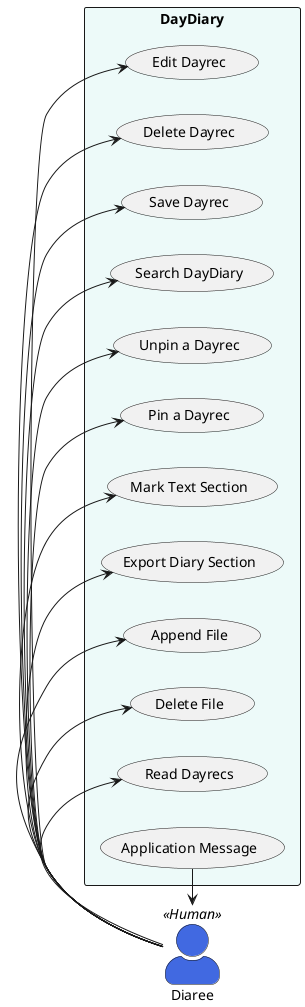 --- Diary ---
@startuml
left to right direction
skinparam actorStyle awesome

actor Diaree <<Human>> #royalblue 

rectangle DayDiary #edfaf9 {
  usecase search as "Search DayDiary"
  usecase edit as "Edit Dayrec"
  usecase delete as "Delete Dayrec"
  usecase save as "Save Dayrec"
  usecase append as "Append File"
  usecase deleteFile as "Delete File"
  usecase read as "Read Dayrecs"

  usecase unpin as "Unpin a Dayrec"
  usecase pin as "Pin a Dayrec"
  usecase mark as "Mark Text Section"

  usecase export as "Export Diary Section"

usecase message as "Application Message"
}
Diaree  -> edit
Diaree  -> delete
Diaree  -> save
Diaree  -> search
Diaree  -> unpin
Diaree  -> pin
Diaree  -> mark
Diaree  -> export
Diaree  -> append
Diaree  -> deleteFile
Diaree  -> read
message -> Diaree

@enduml
--- User ---
@startuml
left to right direction
skinparam actorStyle awesome

actor Diaree <<Human>> #royalblue 
actor Visitor <<Human>> #lightblue

rectangle DayDiary #edfaf9 {
  usecase createUser as "Create Diaree"
  usecase login as "Log in"
  usecase logout as "Log out"
  usecase changeSettings as "Change Settings"
  usecase auth as "Authenticate"
  usecase deleteUser as "Delete Diaree"
  usecase sysMsg as "Application Message"
}

Visitor -> createUser
Visitor  -> login
Diaree  -> deleteUser
deleteUser -> auth
Diaree  -> logout
Diaree  -> changeSettings
sysMsg  -> Visitor
sysMsg  -> Diaree

login -> auth
@enduml

--- Statistics ---
@startuml
left to right direction
skinparam actorStyle awesome

actor Diaree <<Human>> #royalblue

rectangle DayDiary #edfaf9 {
  usecase viewStats as "View Statistics"

}

Diaree -> viewStats
@enduml